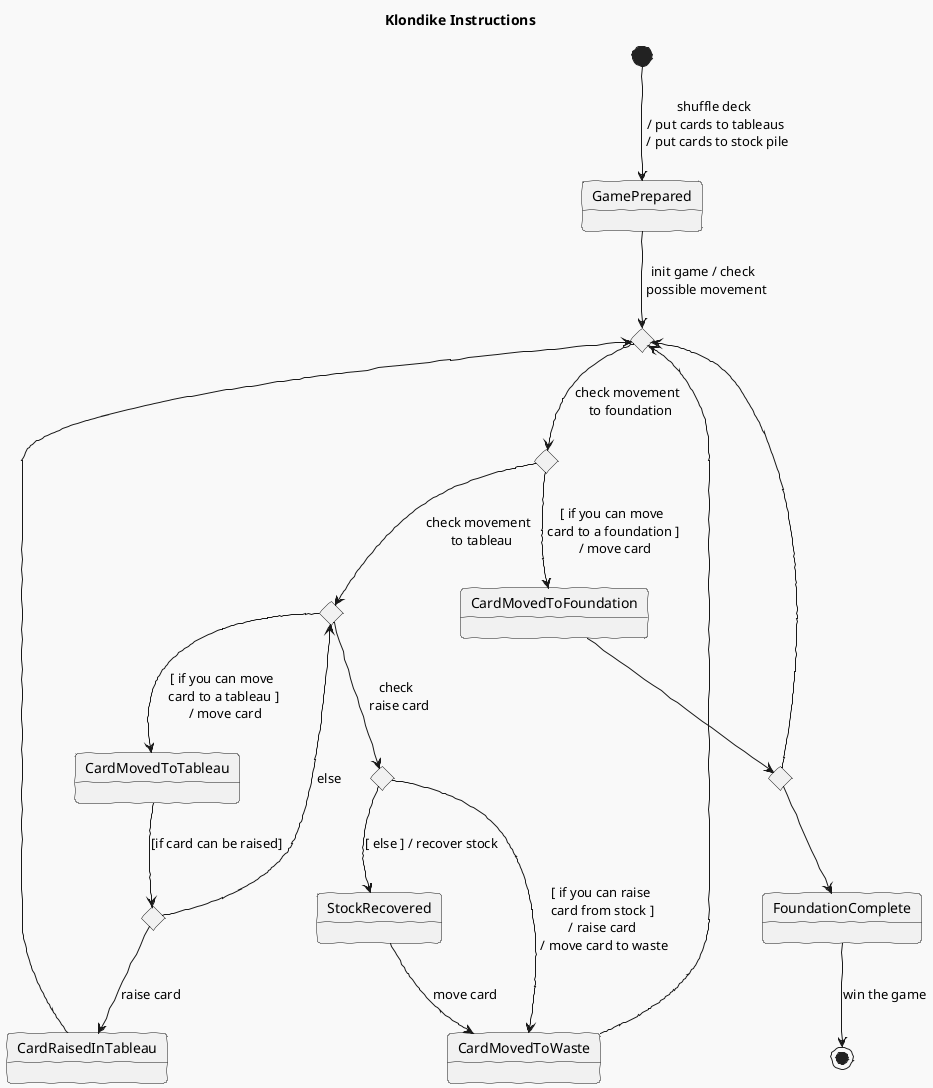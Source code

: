 @startuml klondike--instructions
skinparam handwritten true
!theme mars

title Klondike Instructions

state GamePrepared

state CheckPossibleMovements <<choice>>
state CheckFoundation <<choice>>
state CheckTableau <<choice>>
state CheckRaiseCard <<choice>>
state CheckFoundationComplete <<choice>>
state CheckSwipeCard <<choice>>

state CardMovedToFoundation
state CardMovedToTableau
state CardMovedToWaste
state CardRaisedInTableau

state StockRecovered
state FoundationComplete


[*] --> GamePrepared : shuffle deck \n / put cards to tableaus \n / put cards to stock pile
GamePrepared --> CheckPossibleMovements : init game / check \n possible movement

CheckPossibleMovements --> CheckFoundation : check movement \n to foundation
CheckFoundation --> CardMovedToFoundation : [ if you can move \n card to a foundation ] \n / move card
CardMovedToFoundation --> CheckFoundationComplete
CheckFoundationComplete --> FoundationComplete

CheckFoundationComplete --> CheckPossibleMovements

CheckFoundation --> CheckTableau : check movement \n to tableau
CheckTableau --> CardMovedToTableau : [ if you can move \n card to a tableau ] \n / move card

CardMovedToTableau --> CheckSwipeCard : [if card can be raised]
CheckSwipeCard --> CardRaisedInTableau : raise card
CheckSwipeCard --> CheckTableau : else
CardRaisedInTableau --> CheckPossibleMovements

CheckTableau --> CheckRaiseCard : check \n raise card
CheckRaiseCard -->CardMovedToWaste : [ if you can raise \n card from stock ] \n / raise card \n / move card to waste
CheckRaiseCard --> StockRecovered : [ else ] / recover stock
StockRecovered --> CardMovedToWaste : move card

CardMovedToWaste --> CheckPossibleMovements

FoundationComplete --> [*] : win the game


@enduml